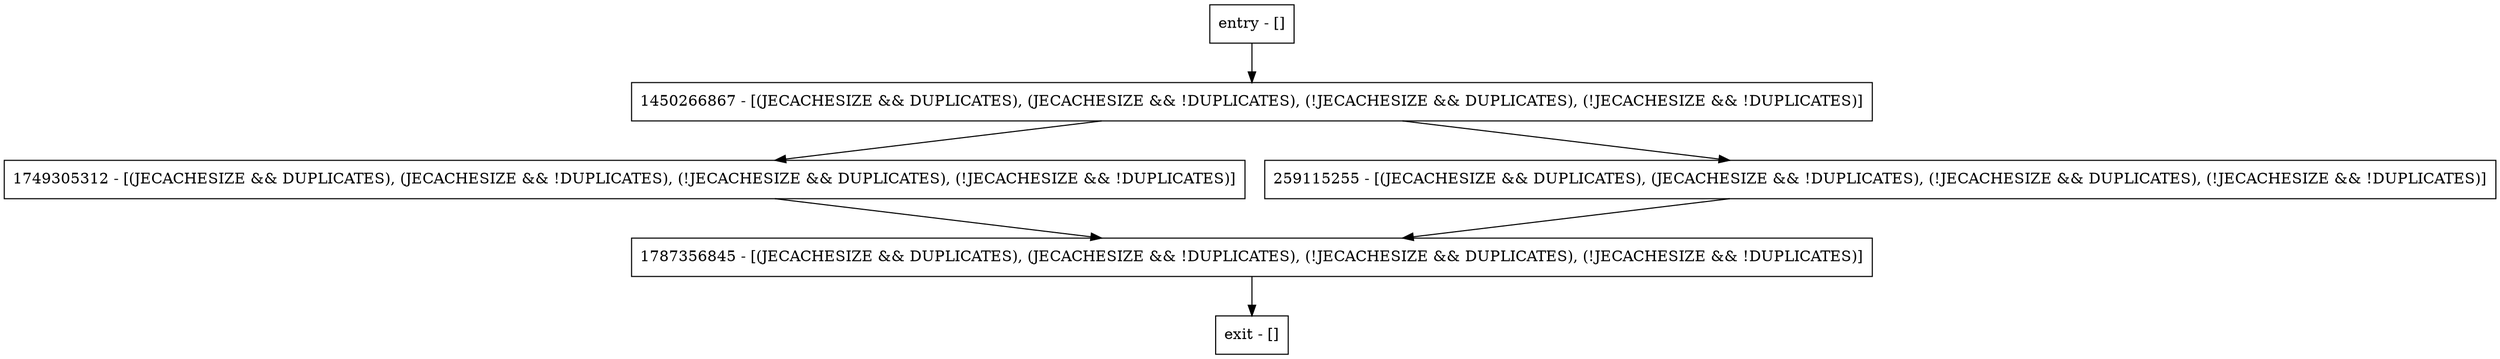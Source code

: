digraph recordExists {
node [shape=record];
1749305312 [label="1749305312 - [(JECACHESIZE && DUPLICATES), (JECACHESIZE && !DUPLICATES), (!JECACHESIZE && DUPLICATES), (!JECACHESIZE && !DUPLICATES)]"];
entry [label="entry - []"];
exit [label="exit - []"];
259115255 [label="259115255 - [(JECACHESIZE && DUPLICATES), (JECACHESIZE && !DUPLICATES), (!JECACHESIZE && DUPLICATES), (!JECACHESIZE && !DUPLICATES)]"];
1450266867 [label="1450266867 - [(JECACHESIZE && DUPLICATES), (JECACHESIZE && !DUPLICATES), (!JECACHESIZE && DUPLICATES), (!JECACHESIZE && !DUPLICATES)]"];
1787356845 [label="1787356845 - [(JECACHESIZE && DUPLICATES), (JECACHESIZE && !DUPLICATES), (!JECACHESIZE && DUPLICATES), (!JECACHESIZE && !DUPLICATES)]"];
entry;
exit;
1749305312 -> 1787356845;
entry -> 1450266867;
259115255 -> 1787356845;
1450266867 -> 1749305312;
1450266867 -> 259115255;
1787356845 -> exit;
}
